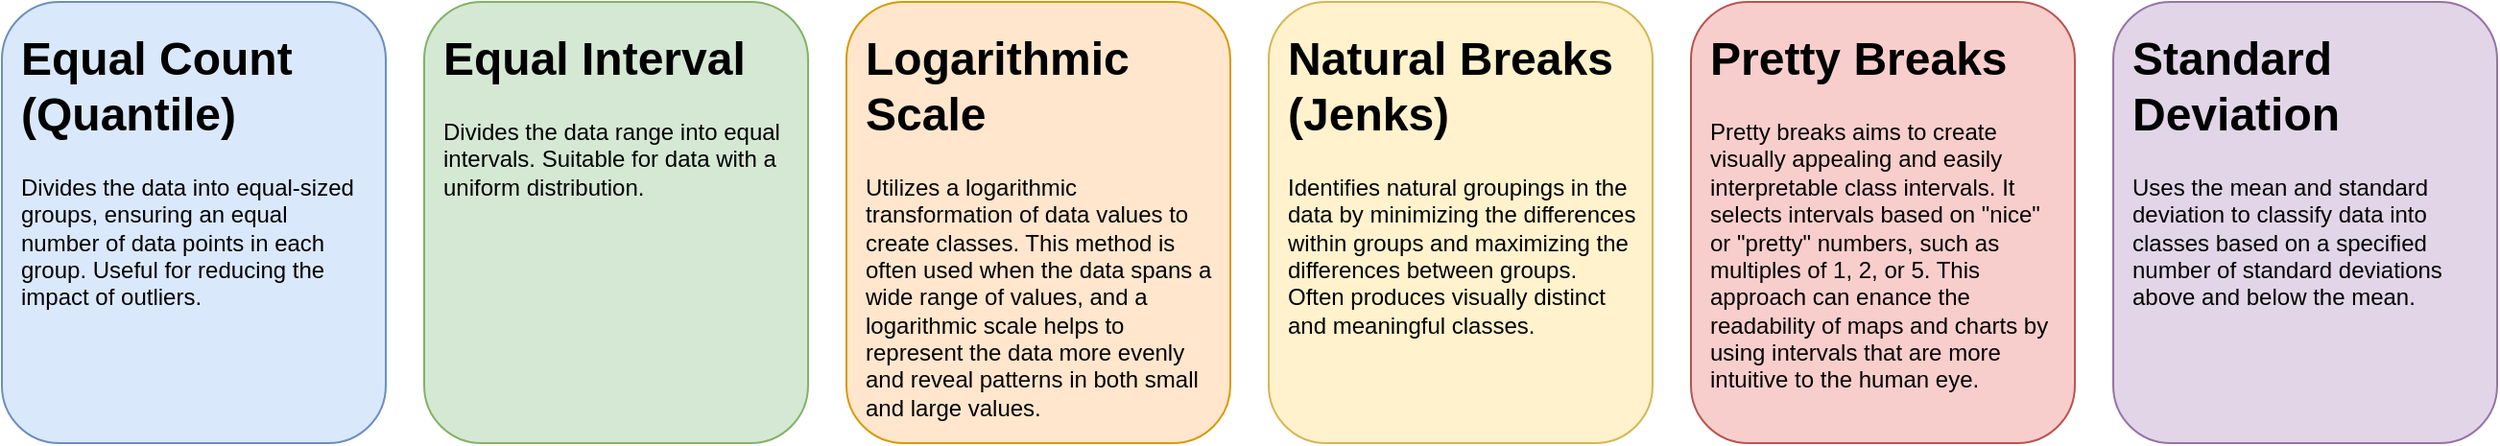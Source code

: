 <mxfile version="21.3.7" type="github">
  <diagram name="Page-1" id="aAZw_4xiwKafa_tFNMp_">
    <mxGraphModel dx="1727" dy="1528" grid="1" gridSize="10" guides="1" tooltips="1" connect="1" arrows="1" fold="1" page="1" pageScale="1" pageWidth="4681" pageHeight="3300" math="0" shadow="0">
      <root>
        <mxCell id="0" />
        <mxCell id="1" parent="0" />
        <mxCell id="jy7SIj3qQDToJR30hKP_-4" value="" style="rounded=1;whiteSpace=wrap;html=1;fillColor=#dae8fc;strokeColor=#6c8ebf;" vertex="1" parent="1">
          <mxGeometry x="960" y="760" width="200" height="230" as="geometry" />
        </mxCell>
        <mxCell id="jy7SIj3qQDToJR30hKP_-3" value="&lt;h1&gt;&lt;font style=&quot;font-size: 18px;&quot;&gt;&lt;font style=&quot;font-size: 18px;&quot;&gt;&lt;font style=&quot;font-size: 24px;&quot;&gt;&lt;font style=&quot;font-size: 24px;&quot;&gt;Equal Count (Quantile)&lt;/font&gt;&lt;/font&gt;&lt;/font&gt;&lt;/font&gt;&lt;br&gt;&lt;/h1&gt;&lt;p&gt;Divides the data into equal-sized groups, ensuring an equal number of data points in each group. Useful for reducing the impact of outliers.&lt;/p&gt;" style="text;html=1;strokeColor=none;fillColor=none;spacing=5;spacingTop=-20;whiteSpace=wrap;overflow=hidden;rounded=0;" vertex="1" parent="1">
          <mxGeometry x="965" y="770" width="190" height="210" as="geometry" />
        </mxCell>
        <mxCell id="jy7SIj3qQDToJR30hKP_-5" value="" style="rounded=1;whiteSpace=wrap;html=1;fillColor=#d5e8d4;strokeColor=#82b366;" vertex="1" parent="1">
          <mxGeometry x="1180" y="760" width="200" height="230" as="geometry" />
        </mxCell>
        <mxCell id="jy7SIj3qQDToJR30hKP_-6" value="&lt;h1&gt;Equal Interval&lt;br&gt;&lt;/h1&gt;&lt;p&gt;Divides the data range into equal intervals. Suitable for data with a uniform distribution.&lt;/p&gt;" style="text;html=1;strokeColor=none;fillColor=none;spacing=5;spacingTop=-20;whiteSpace=wrap;overflow=hidden;rounded=0;" vertex="1" parent="1">
          <mxGeometry x="1185" y="770" width="190" height="210" as="geometry" />
        </mxCell>
        <mxCell id="jy7SIj3qQDToJR30hKP_-8" value="" style="rounded=1;whiteSpace=wrap;html=1;fillColor=#ffe6cc;strokeColor=#d79b00;" vertex="1" parent="1">
          <mxGeometry x="1400" y="760" width="200" height="230" as="geometry" />
        </mxCell>
        <mxCell id="jy7SIj3qQDToJR30hKP_-9" value="&lt;h1&gt;Logarithmic Scale&lt;br&gt;&lt;/h1&gt;&lt;p&gt;Utilizes a logarithmic transformation of data values to create classes. This method is often used when the data spans a wide range of values, and a logarithmic scale helps to represent the data more evenly and reveal patterns in both small and large values.&lt;/p&gt;" style="text;html=1;strokeColor=none;fillColor=none;spacing=5;spacingTop=-20;whiteSpace=wrap;overflow=hidden;rounded=0;" vertex="1" parent="1">
          <mxGeometry x="1405" y="770" width="190" height="210" as="geometry" />
        </mxCell>
        <mxCell id="jy7SIj3qQDToJR30hKP_-10" value="" style="rounded=1;whiteSpace=wrap;html=1;fillColor=#fff2cc;strokeColor=#d6b656;" vertex="1" parent="1">
          <mxGeometry x="1620" y="760" width="200" height="230" as="geometry" />
        </mxCell>
        <mxCell id="jy7SIj3qQDToJR30hKP_-11" value="&lt;h1&gt;Natural Breaks (Jenks)&lt;br&gt;&lt;/h1&gt;&lt;p&gt;Identifies natural groupings in the data by minimizing the differences within groups and maximizing the differences between groups. Often produces visually distinct and meaningful classes.&lt;/p&gt;" style="text;html=1;strokeColor=none;fillColor=none;spacing=5;spacingTop=-20;whiteSpace=wrap;overflow=hidden;rounded=0;" vertex="1" parent="1">
          <mxGeometry x="1625" y="770" width="190" height="210" as="geometry" />
        </mxCell>
        <mxCell id="jy7SIj3qQDToJR30hKP_-12" value="" style="rounded=1;whiteSpace=wrap;html=1;fillColor=#f8cecc;strokeColor=#b85450;" vertex="1" parent="1">
          <mxGeometry x="1840" y="760" width="200" height="230" as="geometry" />
        </mxCell>
        <mxCell id="jy7SIj3qQDToJR30hKP_-13" value="&lt;h1&gt;Pretty Breaks&lt;br&gt;&lt;/h1&gt;&lt;p&gt;Pretty breaks aims to create visually appealing and easily interpretable class intervals. It selects intervals based on &quot;nice&quot; or &quot;pretty&quot; numbers, such as multiples of 1, 2, or 5. This approach can enance the readability of maps and charts by using intervals that are more intuitive to the human eye.&lt;/p&gt;" style="text;html=1;strokeColor=none;fillColor=none;spacing=5;spacingTop=-20;whiteSpace=wrap;overflow=hidden;rounded=0;" vertex="1" parent="1">
          <mxGeometry x="1845" y="770" width="190" height="210" as="geometry" />
        </mxCell>
        <mxCell id="jy7SIj3qQDToJR30hKP_-14" value="" style="rounded=1;whiteSpace=wrap;html=1;fillColor=#e1d5e7;strokeColor=#9673a6;" vertex="1" parent="1">
          <mxGeometry x="2060" y="760" width="200" height="230" as="geometry" />
        </mxCell>
        <mxCell id="jy7SIj3qQDToJR30hKP_-15" value="&lt;h1&gt;Standard Deviation&lt;br&gt;&lt;/h1&gt;&lt;p&gt;Uses the mean and standard deviation to classify data into classes based on a specified number of standard deviations above and below the mean.&lt;/p&gt;" style="text;html=1;strokeColor=none;fillColor=none;spacing=5;spacingTop=-20;whiteSpace=wrap;overflow=hidden;rounded=0;" vertex="1" parent="1">
          <mxGeometry x="2065" y="770" width="190" height="210" as="geometry" />
        </mxCell>
      </root>
    </mxGraphModel>
  </diagram>
</mxfile>

